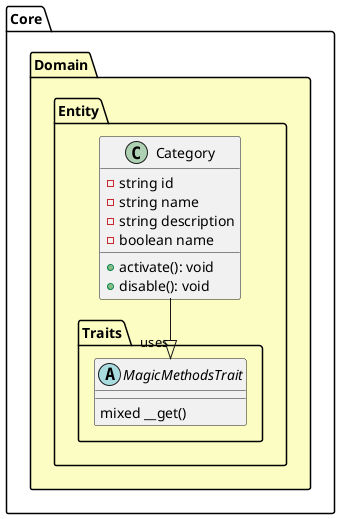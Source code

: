 @startuml Diagrama de Classe

' cores amarelo #fbfdb8 , vermelho #ffa19c, verde #a3fcb9, azul #a7d7d7
package "Core" {
    package "Domain" #fbfdb8d9 {
        package "Entity"{
            ' - private #protected +public ~package private

            package "Traits" {
                abstract class MagicMethodsTrait {
                    mixed __get()
                }
            }
            
            class Category {
                - string id
                - string name
                - string description
                - boolean name
                + {method} activate(): void
                + {method} disable(): void
            }
        }
    }
}

Category --|> "uses" MagicMethodsTrait

@enduml